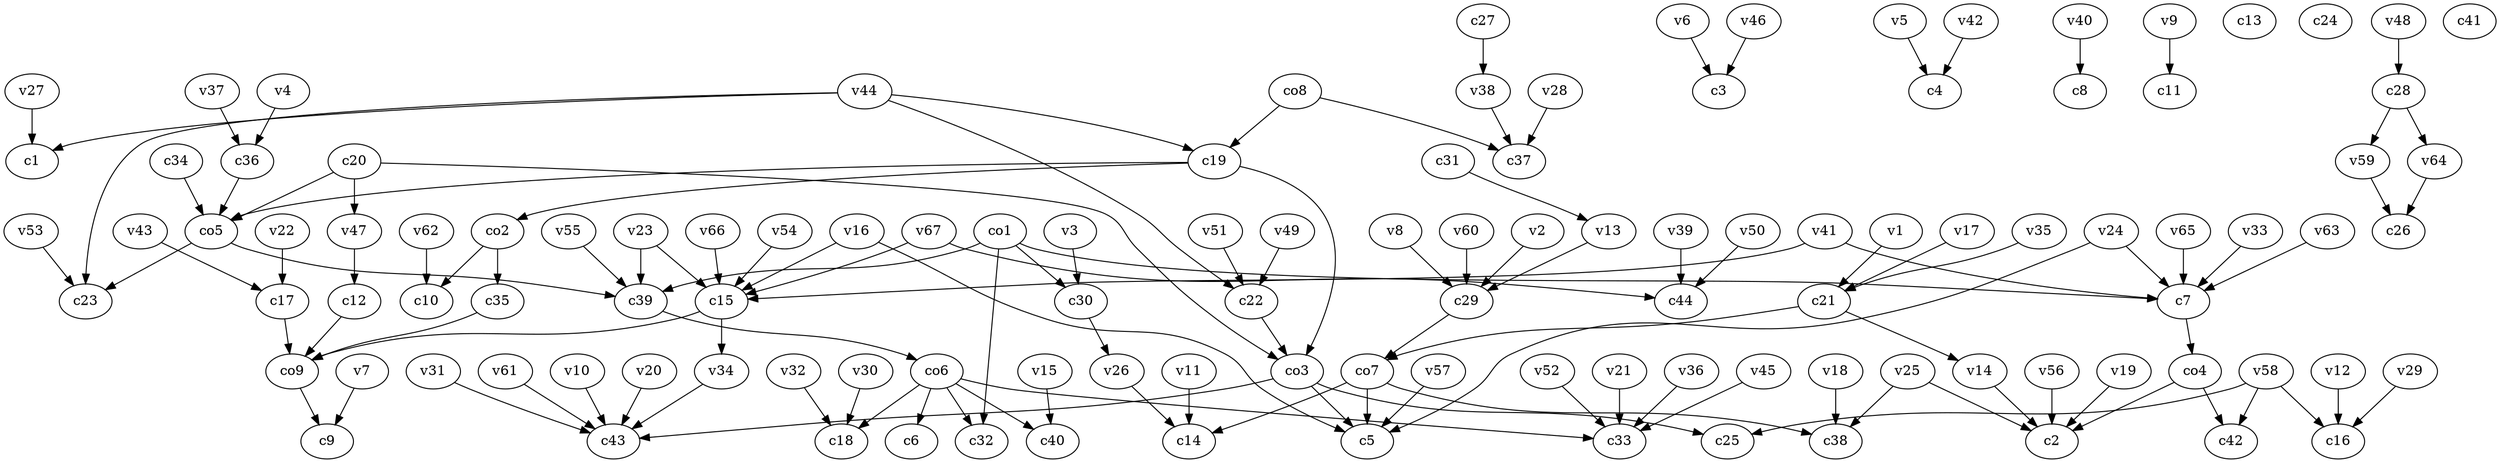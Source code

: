 strict digraph  {
c1;
c2;
c3;
c4;
c5;
c6;
c7;
c8;
c9;
c10;
c11;
c12;
c13;
c14;
c15;
c16;
c17;
c18;
c19;
c20;
c21;
c22;
c23;
c24;
c25;
c26;
c27;
c28;
c29;
c30;
c31;
c32;
c33;
c34;
c35;
c36;
c37;
c38;
c39;
c40;
c41;
c42;
c43;
c44;
v1;
v2;
v3;
v4;
v5;
v6;
v7;
v8;
v9;
v10;
v11;
v12;
v13;
v14;
v15;
v16;
v17;
v18;
v19;
v20;
v21;
v22;
v23;
v24;
v25;
v26;
v27;
v28;
v29;
v30;
v31;
v32;
v33;
v34;
v35;
v36;
v37;
v38;
v39;
v40;
v41;
v42;
v43;
v44;
v45;
v46;
v47;
v48;
v49;
v50;
v51;
v52;
v53;
v54;
v55;
v56;
v57;
v58;
v59;
v60;
v61;
v62;
v63;
v64;
v65;
v66;
v67;
co1;
co2;
co3;
co4;
co5;
co6;
co7;
co8;
co9;
c7 -> co4  [weight=1];
c12 -> co9  [weight=1];
c15 -> v34  [weight=1];
c15 -> co9  [weight=1];
c17 -> co9  [weight=1];
c19 -> co3  [weight=1];
c19 -> co5  [weight=1];
c19 -> co2  [weight=1];
c20 -> v47  [weight=1];
c20 -> co3  [weight=1];
c20 -> co5  [weight=1];
c21 -> co7  [weight=1];
c21 -> v14  [weight=1];
c22 -> co3  [weight=1];
c27 -> v38  [weight=1];
c28 -> v59  [weight=1];
c28 -> v64  [weight=1];
c29 -> co7  [weight=1];
c30 -> v26  [weight=1];
c31 -> v13  [weight=1];
c34 -> co5  [weight=1];
c35 -> co9  [weight=1];
c36 -> co5  [weight=1];
c39 -> co6  [weight=1];
v1 -> c21  [weight=1];
v2 -> c29  [weight=1];
v3 -> c30  [weight=1];
v4 -> c36  [weight=1];
v5 -> c4  [weight=1];
v6 -> c3  [weight=1];
v7 -> c9  [weight=1];
v8 -> c29  [weight=1];
v9 -> c11  [weight=1];
v10 -> c43  [weight=1];
v11 -> c14  [weight=1];
v12 -> c16  [weight=1];
v13 -> c29  [weight=1];
v14 -> c2  [weight=1];
v15 -> c40  [weight=1];
v16 -> c15  [weight=1];
v16 -> c5  [weight=1];
v17 -> c21  [weight=1];
v18 -> c38  [weight=1];
v19 -> c2  [weight=1];
v20 -> c43  [weight=1];
v21 -> c33  [weight=1];
v22 -> c17  [weight=1];
v23 -> c15  [weight=1];
v23 -> c39  [weight=1];
v24 -> c5  [weight=1];
v24 -> c7  [weight=1];
v25 -> c2  [weight=1];
v25 -> c38  [weight=1];
v26 -> c14  [weight=1];
v27 -> c1  [weight=1];
v28 -> c37  [weight=1];
v29 -> c16  [weight=1];
v30 -> c18  [weight=1];
v31 -> c43  [weight=1];
v32 -> c18  [weight=1];
v33 -> c7  [weight=1];
v34 -> c43  [weight=1];
v35 -> c21  [weight=1];
v36 -> c33  [weight=1];
v37 -> c36  [weight=1];
v38 -> c37  [weight=1];
v39 -> c44  [weight=1];
v40 -> c8  [weight=1];
v41 -> c7  [weight=1];
v41 -> c15  [weight=1];
v42 -> c4  [weight=1];
v43 -> c17  [weight=1];
v44 -> c22  [weight=1];
v44 -> c1  [weight=1];
v44 -> c23  [weight=1];
v44 -> c19  [weight=1];
v45 -> c33  [weight=1];
v46 -> c3  [weight=1];
v47 -> c12  [weight=1];
v48 -> c28  [weight=1];
v49 -> c22  [weight=1];
v50 -> c44  [weight=1];
v51 -> c22  [weight=1];
v52 -> c33  [weight=1];
v53 -> c23  [weight=1];
v54 -> c15  [weight=1];
v55 -> c39  [weight=1];
v56 -> c2  [weight=1];
v57 -> c5  [weight=1];
v58 -> c25  [weight=1];
v58 -> c16  [weight=1];
v58 -> c42  [weight=1];
v59 -> c26  [weight=1];
v60 -> c29  [weight=1];
v61 -> c43  [weight=1];
v62 -> c10  [weight=1];
v63 -> c7  [weight=1];
v64 -> c26  [weight=1];
v65 -> c7  [weight=1];
v66 -> c15  [weight=1];
v67 -> c44  [weight=1];
v67 -> c15  [weight=1];
co1 -> c7  [weight=1];
co1 -> c32  [weight=1];
co1 -> c39  [weight=1];
co1 -> c30  [weight=1];
co2 -> c10  [weight=1];
co2 -> c35  [weight=1];
co3 -> c25  [weight=1];
co3 -> c43  [weight=1];
co3 -> c5  [weight=1];
co4 -> c2  [weight=1];
co4 -> c42  [weight=1];
co5 -> c23  [weight=1];
co5 -> c39  [weight=1];
co6 -> c40  [weight=1];
co6 -> c18  [weight=1];
co6 -> c6  [weight=1];
co6 -> c32  [weight=1];
co6 -> c33  [weight=1];
co7 -> c14  [weight=1];
co7 -> c5  [weight=1];
co7 -> c38  [weight=1];
co8 -> c37  [weight=1];
co8 -> c19  [weight=1];
co9 -> c9  [weight=1];
}
